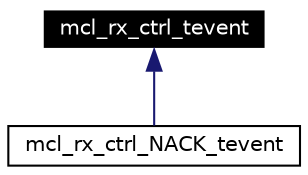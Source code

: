 digraph G
{
  edge [fontname="Helvetica",fontsize=10,labelfontname="Helvetica",labelfontsize=10];
  node [fontname="Helvetica",fontsize=10,shape=record];
  Node122 [label="mcl_rx_ctrl_tevent",height=0.2,width=0.4,color="white", fillcolor="black", style="filled" fontcolor="white"];
  Node122 -> Node123 [dir=back,color="midnightblue",fontsize=10,style="solid",fontname="Helvetica"];
  Node123 [label="mcl_rx_ctrl_NACK_tevent",height=0.2,width=0.4,color="black",URL="$classmcl__rx__ctrl__NACK__tevent.html"];
}
